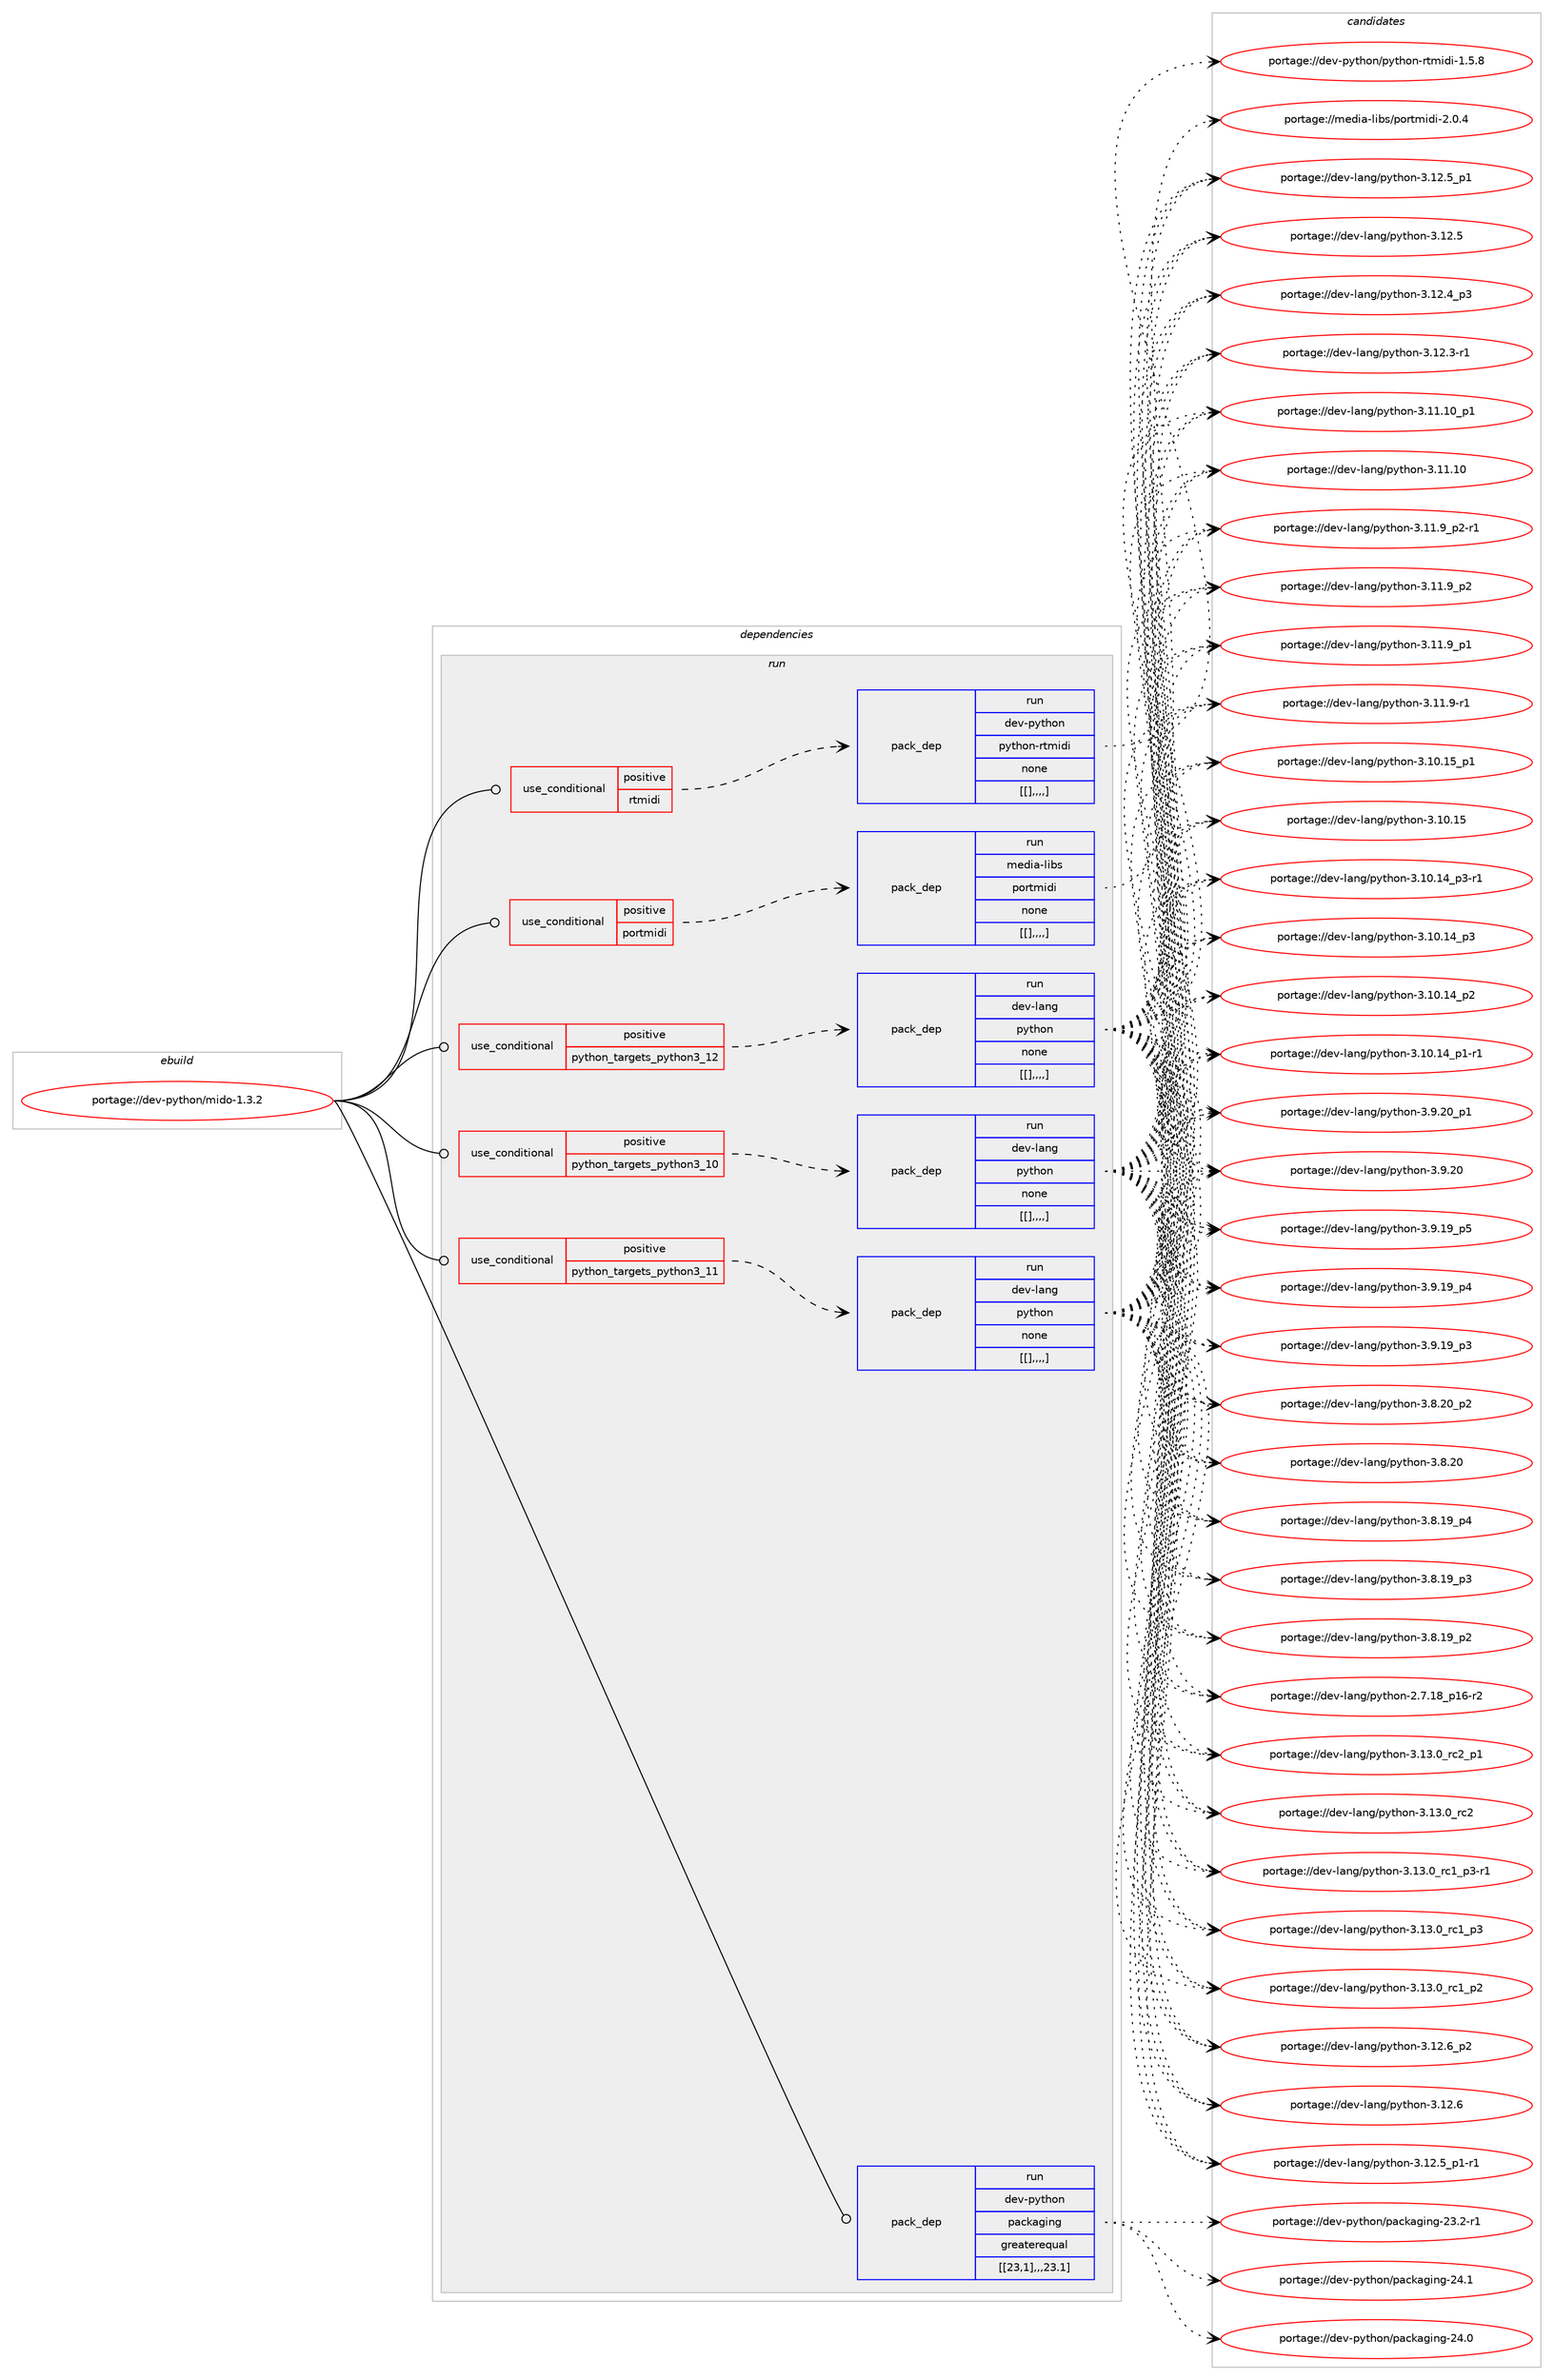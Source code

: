 digraph prolog {

# *************
# Graph options
# *************

newrank=true;
concentrate=true;
compound=true;
graph [rankdir=LR,fontname=Helvetica,fontsize=10,ranksep=1.5];#, ranksep=2.5, nodesep=0.2];
edge  [arrowhead=vee];
node  [fontname=Helvetica,fontsize=10];

# **********
# The ebuild
# **********

subgraph cluster_leftcol {
color=gray;
label=<<i>ebuild</i>>;
id [label="portage://dev-python/mido-1.3.2", color=red, width=4, href="../dev-python/mido-1.3.2.svg"];
}

# ****************
# The dependencies
# ****************

subgraph cluster_midcol {
color=gray;
label=<<i>dependencies</i>>;
subgraph cluster_compile {
fillcolor="#eeeeee";
style=filled;
label=<<i>compile</i>>;
}
subgraph cluster_compileandrun {
fillcolor="#eeeeee";
style=filled;
label=<<i>compile and run</i>>;
}
subgraph cluster_run {
fillcolor="#eeeeee";
style=filled;
label=<<i>run</i>>;
subgraph cond35991 {
dependency153074 [label=<<TABLE BORDER="0" CELLBORDER="1" CELLSPACING="0" CELLPADDING="4"><TR><TD ROWSPAN="3" CELLPADDING="10">use_conditional</TD></TR><TR><TD>positive</TD></TR><TR><TD>portmidi</TD></TR></TABLE>>, shape=none, color=red];
subgraph pack115869 {
dependency153075 [label=<<TABLE BORDER="0" CELLBORDER="1" CELLSPACING="0" CELLPADDING="4" WIDTH="220"><TR><TD ROWSPAN="6" CELLPADDING="30">pack_dep</TD></TR><TR><TD WIDTH="110">run</TD></TR><TR><TD>media-libs</TD></TR><TR><TD>portmidi</TD></TR><TR><TD>none</TD></TR><TR><TD>[[],,,,]</TD></TR></TABLE>>, shape=none, color=blue];
}
dependency153074:e -> dependency153075:w [weight=20,style="dashed",arrowhead="vee"];
}
id:e -> dependency153074:w [weight=20,style="solid",arrowhead="odot"];
subgraph cond35992 {
dependency153076 [label=<<TABLE BORDER="0" CELLBORDER="1" CELLSPACING="0" CELLPADDING="4"><TR><TD ROWSPAN="3" CELLPADDING="10">use_conditional</TD></TR><TR><TD>positive</TD></TR><TR><TD>python_targets_python3_10</TD></TR></TABLE>>, shape=none, color=red];
subgraph pack115870 {
dependency153077 [label=<<TABLE BORDER="0" CELLBORDER="1" CELLSPACING="0" CELLPADDING="4" WIDTH="220"><TR><TD ROWSPAN="6" CELLPADDING="30">pack_dep</TD></TR><TR><TD WIDTH="110">run</TD></TR><TR><TD>dev-lang</TD></TR><TR><TD>python</TD></TR><TR><TD>none</TD></TR><TR><TD>[[],,,,]</TD></TR></TABLE>>, shape=none, color=blue];
}
dependency153076:e -> dependency153077:w [weight=20,style="dashed",arrowhead="vee"];
}
id:e -> dependency153076:w [weight=20,style="solid",arrowhead="odot"];
subgraph cond35993 {
dependency153078 [label=<<TABLE BORDER="0" CELLBORDER="1" CELLSPACING="0" CELLPADDING="4"><TR><TD ROWSPAN="3" CELLPADDING="10">use_conditional</TD></TR><TR><TD>positive</TD></TR><TR><TD>python_targets_python3_11</TD></TR></TABLE>>, shape=none, color=red];
subgraph pack115871 {
dependency153079 [label=<<TABLE BORDER="0" CELLBORDER="1" CELLSPACING="0" CELLPADDING="4" WIDTH="220"><TR><TD ROWSPAN="6" CELLPADDING="30">pack_dep</TD></TR><TR><TD WIDTH="110">run</TD></TR><TR><TD>dev-lang</TD></TR><TR><TD>python</TD></TR><TR><TD>none</TD></TR><TR><TD>[[],,,,]</TD></TR></TABLE>>, shape=none, color=blue];
}
dependency153078:e -> dependency153079:w [weight=20,style="dashed",arrowhead="vee"];
}
id:e -> dependency153078:w [weight=20,style="solid",arrowhead="odot"];
subgraph cond35994 {
dependency153080 [label=<<TABLE BORDER="0" CELLBORDER="1" CELLSPACING="0" CELLPADDING="4"><TR><TD ROWSPAN="3" CELLPADDING="10">use_conditional</TD></TR><TR><TD>positive</TD></TR><TR><TD>python_targets_python3_12</TD></TR></TABLE>>, shape=none, color=red];
subgraph pack115872 {
dependency153081 [label=<<TABLE BORDER="0" CELLBORDER="1" CELLSPACING="0" CELLPADDING="4" WIDTH="220"><TR><TD ROWSPAN="6" CELLPADDING="30">pack_dep</TD></TR><TR><TD WIDTH="110">run</TD></TR><TR><TD>dev-lang</TD></TR><TR><TD>python</TD></TR><TR><TD>none</TD></TR><TR><TD>[[],,,,]</TD></TR></TABLE>>, shape=none, color=blue];
}
dependency153080:e -> dependency153081:w [weight=20,style="dashed",arrowhead="vee"];
}
id:e -> dependency153080:w [weight=20,style="solid",arrowhead="odot"];
subgraph cond35995 {
dependency153082 [label=<<TABLE BORDER="0" CELLBORDER="1" CELLSPACING="0" CELLPADDING="4"><TR><TD ROWSPAN="3" CELLPADDING="10">use_conditional</TD></TR><TR><TD>positive</TD></TR><TR><TD>rtmidi</TD></TR></TABLE>>, shape=none, color=red];
subgraph pack115873 {
dependency153083 [label=<<TABLE BORDER="0" CELLBORDER="1" CELLSPACING="0" CELLPADDING="4" WIDTH="220"><TR><TD ROWSPAN="6" CELLPADDING="30">pack_dep</TD></TR><TR><TD WIDTH="110">run</TD></TR><TR><TD>dev-python</TD></TR><TR><TD>python-rtmidi</TD></TR><TR><TD>none</TD></TR><TR><TD>[[],,,,]</TD></TR></TABLE>>, shape=none, color=blue];
}
dependency153082:e -> dependency153083:w [weight=20,style="dashed",arrowhead="vee"];
}
id:e -> dependency153082:w [weight=20,style="solid",arrowhead="odot"];
subgraph pack115874 {
dependency153084 [label=<<TABLE BORDER="0" CELLBORDER="1" CELLSPACING="0" CELLPADDING="4" WIDTH="220"><TR><TD ROWSPAN="6" CELLPADDING="30">pack_dep</TD></TR><TR><TD WIDTH="110">run</TD></TR><TR><TD>dev-python</TD></TR><TR><TD>packaging</TD></TR><TR><TD>greaterequal</TD></TR><TR><TD>[[23,1],,,23.1]</TD></TR></TABLE>>, shape=none, color=blue];
}
id:e -> dependency153084:w [weight=20,style="solid",arrowhead="odot"];
}
}

# **************
# The candidates
# **************

subgraph cluster_choices {
rank=same;
color=gray;
label=<<i>candidates</i>>;

subgraph choice115869 {
color=black;
nodesep=1;
choice10910110010597451081059811547112111114116109105100105455046484652 [label="portage://media-libs/portmidi-2.0.4", color=red, width=4,href="../media-libs/portmidi-2.0.4.svg"];
dependency153075:e -> choice10910110010597451081059811547112111114116109105100105455046484652:w [style=dotted,weight="100"];
}
subgraph choice115870 {
color=black;
nodesep=1;
choice100101118451089711010347112121116104111110455146495146489511499509511249 [label="portage://dev-lang/python-3.13.0_rc2_p1", color=red, width=4,href="../dev-lang/python-3.13.0_rc2_p1.svg"];
choice10010111845108971101034711212111610411111045514649514648951149950 [label="portage://dev-lang/python-3.13.0_rc2", color=red, width=4,href="../dev-lang/python-3.13.0_rc2.svg"];
choice1001011184510897110103471121211161041111104551464951464895114994995112514511449 [label="portage://dev-lang/python-3.13.0_rc1_p3-r1", color=red, width=4,href="../dev-lang/python-3.13.0_rc1_p3-r1.svg"];
choice100101118451089711010347112121116104111110455146495146489511499499511251 [label="portage://dev-lang/python-3.13.0_rc1_p3", color=red, width=4,href="../dev-lang/python-3.13.0_rc1_p3.svg"];
choice100101118451089711010347112121116104111110455146495146489511499499511250 [label="portage://dev-lang/python-3.13.0_rc1_p2", color=red, width=4,href="../dev-lang/python-3.13.0_rc1_p2.svg"];
choice100101118451089711010347112121116104111110455146495046549511250 [label="portage://dev-lang/python-3.12.6_p2", color=red, width=4,href="../dev-lang/python-3.12.6_p2.svg"];
choice10010111845108971101034711212111610411111045514649504654 [label="portage://dev-lang/python-3.12.6", color=red, width=4,href="../dev-lang/python-3.12.6.svg"];
choice1001011184510897110103471121211161041111104551464950465395112494511449 [label="portage://dev-lang/python-3.12.5_p1-r1", color=red, width=4,href="../dev-lang/python-3.12.5_p1-r1.svg"];
choice100101118451089711010347112121116104111110455146495046539511249 [label="portage://dev-lang/python-3.12.5_p1", color=red, width=4,href="../dev-lang/python-3.12.5_p1.svg"];
choice10010111845108971101034711212111610411111045514649504653 [label="portage://dev-lang/python-3.12.5", color=red, width=4,href="../dev-lang/python-3.12.5.svg"];
choice100101118451089711010347112121116104111110455146495046529511251 [label="portage://dev-lang/python-3.12.4_p3", color=red, width=4,href="../dev-lang/python-3.12.4_p3.svg"];
choice100101118451089711010347112121116104111110455146495046514511449 [label="portage://dev-lang/python-3.12.3-r1", color=red, width=4,href="../dev-lang/python-3.12.3-r1.svg"];
choice10010111845108971101034711212111610411111045514649494649489511249 [label="portage://dev-lang/python-3.11.10_p1", color=red, width=4,href="../dev-lang/python-3.11.10_p1.svg"];
choice1001011184510897110103471121211161041111104551464949464948 [label="portage://dev-lang/python-3.11.10", color=red, width=4,href="../dev-lang/python-3.11.10.svg"];
choice1001011184510897110103471121211161041111104551464949465795112504511449 [label="portage://dev-lang/python-3.11.9_p2-r1", color=red, width=4,href="../dev-lang/python-3.11.9_p2-r1.svg"];
choice100101118451089711010347112121116104111110455146494946579511250 [label="portage://dev-lang/python-3.11.9_p2", color=red, width=4,href="../dev-lang/python-3.11.9_p2.svg"];
choice100101118451089711010347112121116104111110455146494946579511249 [label="portage://dev-lang/python-3.11.9_p1", color=red, width=4,href="../dev-lang/python-3.11.9_p1.svg"];
choice100101118451089711010347112121116104111110455146494946574511449 [label="portage://dev-lang/python-3.11.9-r1", color=red, width=4,href="../dev-lang/python-3.11.9-r1.svg"];
choice10010111845108971101034711212111610411111045514649484649539511249 [label="portage://dev-lang/python-3.10.15_p1", color=red, width=4,href="../dev-lang/python-3.10.15_p1.svg"];
choice1001011184510897110103471121211161041111104551464948464953 [label="portage://dev-lang/python-3.10.15", color=red, width=4,href="../dev-lang/python-3.10.15.svg"];
choice100101118451089711010347112121116104111110455146494846495295112514511449 [label="portage://dev-lang/python-3.10.14_p3-r1", color=red, width=4,href="../dev-lang/python-3.10.14_p3-r1.svg"];
choice10010111845108971101034711212111610411111045514649484649529511251 [label="portage://dev-lang/python-3.10.14_p3", color=red, width=4,href="../dev-lang/python-3.10.14_p3.svg"];
choice10010111845108971101034711212111610411111045514649484649529511250 [label="portage://dev-lang/python-3.10.14_p2", color=red, width=4,href="../dev-lang/python-3.10.14_p2.svg"];
choice100101118451089711010347112121116104111110455146494846495295112494511449 [label="portage://dev-lang/python-3.10.14_p1-r1", color=red, width=4,href="../dev-lang/python-3.10.14_p1-r1.svg"];
choice100101118451089711010347112121116104111110455146574650489511249 [label="portage://dev-lang/python-3.9.20_p1", color=red, width=4,href="../dev-lang/python-3.9.20_p1.svg"];
choice10010111845108971101034711212111610411111045514657465048 [label="portage://dev-lang/python-3.9.20", color=red, width=4,href="../dev-lang/python-3.9.20.svg"];
choice100101118451089711010347112121116104111110455146574649579511253 [label="portage://dev-lang/python-3.9.19_p5", color=red, width=4,href="../dev-lang/python-3.9.19_p5.svg"];
choice100101118451089711010347112121116104111110455146574649579511252 [label="portage://dev-lang/python-3.9.19_p4", color=red, width=4,href="../dev-lang/python-3.9.19_p4.svg"];
choice100101118451089711010347112121116104111110455146574649579511251 [label="portage://dev-lang/python-3.9.19_p3", color=red, width=4,href="../dev-lang/python-3.9.19_p3.svg"];
choice100101118451089711010347112121116104111110455146564650489511250 [label="portage://dev-lang/python-3.8.20_p2", color=red, width=4,href="../dev-lang/python-3.8.20_p2.svg"];
choice10010111845108971101034711212111610411111045514656465048 [label="portage://dev-lang/python-3.8.20", color=red, width=4,href="../dev-lang/python-3.8.20.svg"];
choice100101118451089711010347112121116104111110455146564649579511252 [label="portage://dev-lang/python-3.8.19_p4", color=red, width=4,href="../dev-lang/python-3.8.19_p4.svg"];
choice100101118451089711010347112121116104111110455146564649579511251 [label="portage://dev-lang/python-3.8.19_p3", color=red, width=4,href="../dev-lang/python-3.8.19_p3.svg"];
choice100101118451089711010347112121116104111110455146564649579511250 [label="portage://dev-lang/python-3.8.19_p2", color=red, width=4,href="../dev-lang/python-3.8.19_p2.svg"];
choice100101118451089711010347112121116104111110455046554649569511249544511450 [label="portage://dev-lang/python-2.7.18_p16-r2", color=red, width=4,href="../dev-lang/python-2.7.18_p16-r2.svg"];
dependency153077:e -> choice100101118451089711010347112121116104111110455146495146489511499509511249:w [style=dotted,weight="100"];
dependency153077:e -> choice10010111845108971101034711212111610411111045514649514648951149950:w [style=dotted,weight="100"];
dependency153077:e -> choice1001011184510897110103471121211161041111104551464951464895114994995112514511449:w [style=dotted,weight="100"];
dependency153077:e -> choice100101118451089711010347112121116104111110455146495146489511499499511251:w [style=dotted,weight="100"];
dependency153077:e -> choice100101118451089711010347112121116104111110455146495146489511499499511250:w [style=dotted,weight="100"];
dependency153077:e -> choice100101118451089711010347112121116104111110455146495046549511250:w [style=dotted,weight="100"];
dependency153077:e -> choice10010111845108971101034711212111610411111045514649504654:w [style=dotted,weight="100"];
dependency153077:e -> choice1001011184510897110103471121211161041111104551464950465395112494511449:w [style=dotted,weight="100"];
dependency153077:e -> choice100101118451089711010347112121116104111110455146495046539511249:w [style=dotted,weight="100"];
dependency153077:e -> choice10010111845108971101034711212111610411111045514649504653:w [style=dotted,weight="100"];
dependency153077:e -> choice100101118451089711010347112121116104111110455146495046529511251:w [style=dotted,weight="100"];
dependency153077:e -> choice100101118451089711010347112121116104111110455146495046514511449:w [style=dotted,weight="100"];
dependency153077:e -> choice10010111845108971101034711212111610411111045514649494649489511249:w [style=dotted,weight="100"];
dependency153077:e -> choice1001011184510897110103471121211161041111104551464949464948:w [style=dotted,weight="100"];
dependency153077:e -> choice1001011184510897110103471121211161041111104551464949465795112504511449:w [style=dotted,weight="100"];
dependency153077:e -> choice100101118451089711010347112121116104111110455146494946579511250:w [style=dotted,weight="100"];
dependency153077:e -> choice100101118451089711010347112121116104111110455146494946579511249:w [style=dotted,weight="100"];
dependency153077:e -> choice100101118451089711010347112121116104111110455146494946574511449:w [style=dotted,weight="100"];
dependency153077:e -> choice10010111845108971101034711212111610411111045514649484649539511249:w [style=dotted,weight="100"];
dependency153077:e -> choice1001011184510897110103471121211161041111104551464948464953:w [style=dotted,weight="100"];
dependency153077:e -> choice100101118451089711010347112121116104111110455146494846495295112514511449:w [style=dotted,weight="100"];
dependency153077:e -> choice10010111845108971101034711212111610411111045514649484649529511251:w [style=dotted,weight="100"];
dependency153077:e -> choice10010111845108971101034711212111610411111045514649484649529511250:w [style=dotted,weight="100"];
dependency153077:e -> choice100101118451089711010347112121116104111110455146494846495295112494511449:w [style=dotted,weight="100"];
dependency153077:e -> choice100101118451089711010347112121116104111110455146574650489511249:w [style=dotted,weight="100"];
dependency153077:e -> choice10010111845108971101034711212111610411111045514657465048:w [style=dotted,weight="100"];
dependency153077:e -> choice100101118451089711010347112121116104111110455146574649579511253:w [style=dotted,weight="100"];
dependency153077:e -> choice100101118451089711010347112121116104111110455146574649579511252:w [style=dotted,weight="100"];
dependency153077:e -> choice100101118451089711010347112121116104111110455146574649579511251:w [style=dotted,weight="100"];
dependency153077:e -> choice100101118451089711010347112121116104111110455146564650489511250:w [style=dotted,weight="100"];
dependency153077:e -> choice10010111845108971101034711212111610411111045514656465048:w [style=dotted,weight="100"];
dependency153077:e -> choice100101118451089711010347112121116104111110455146564649579511252:w [style=dotted,weight="100"];
dependency153077:e -> choice100101118451089711010347112121116104111110455146564649579511251:w [style=dotted,weight="100"];
dependency153077:e -> choice100101118451089711010347112121116104111110455146564649579511250:w [style=dotted,weight="100"];
dependency153077:e -> choice100101118451089711010347112121116104111110455046554649569511249544511450:w [style=dotted,weight="100"];
}
subgraph choice115871 {
color=black;
nodesep=1;
choice100101118451089711010347112121116104111110455146495146489511499509511249 [label="portage://dev-lang/python-3.13.0_rc2_p1", color=red, width=4,href="../dev-lang/python-3.13.0_rc2_p1.svg"];
choice10010111845108971101034711212111610411111045514649514648951149950 [label="portage://dev-lang/python-3.13.0_rc2", color=red, width=4,href="../dev-lang/python-3.13.0_rc2.svg"];
choice1001011184510897110103471121211161041111104551464951464895114994995112514511449 [label="portage://dev-lang/python-3.13.0_rc1_p3-r1", color=red, width=4,href="../dev-lang/python-3.13.0_rc1_p3-r1.svg"];
choice100101118451089711010347112121116104111110455146495146489511499499511251 [label="portage://dev-lang/python-3.13.0_rc1_p3", color=red, width=4,href="../dev-lang/python-3.13.0_rc1_p3.svg"];
choice100101118451089711010347112121116104111110455146495146489511499499511250 [label="portage://dev-lang/python-3.13.0_rc1_p2", color=red, width=4,href="../dev-lang/python-3.13.0_rc1_p2.svg"];
choice100101118451089711010347112121116104111110455146495046549511250 [label="portage://dev-lang/python-3.12.6_p2", color=red, width=4,href="../dev-lang/python-3.12.6_p2.svg"];
choice10010111845108971101034711212111610411111045514649504654 [label="portage://dev-lang/python-3.12.6", color=red, width=4,href="../dev-lang/python-3.12.6.svg"];
choice1001011184510897110103471121211161041111104551464950465395112494511449 [label="portage://dev-lang/python-3.12.5_p1-r1", color=red, width=4,href="../dev-lang/python-3.12.5_p1-r1.svg"];
choice100101118451089711010347112121116104111110455146495046539511249 [label="portage://dev-lang/python-3.12.5_p1", color=red, width=4,href="../dev-lang/python-3.12.5_p1.svg"];
choice10010111845108971101034711212111610411111045514649504653 [label="portage://dev-lang/python-3.12.5", color=red, width=4,href="../dev-lang/python-3.12.5.svg"];
choice100101118451089711010347112121116104111110455146495046529511251 [label="portage://dev-lang/python-3.12.4_p3", color=red, width=4,href="../dev-lang/python-3.12.4_p3.svg"];
choice100101118451089711010347112121116104111110455146495046514511449 [label="portage://dev-lang/python-3.12.3-r1", color=red, width=4,href="../dev-lang/python-3.12.3-r1.svg"];
choice10010111845108971101034711212111610411111045514649494649489511249 [label="portage://dev-lang/python-3.11.10_p1", color=red, width=4,href="../dev-lang/python-3.11.10_p1.svg"];
choice1001011184510897110103471121211161041111104551464949464948 [label="portage://dev-lang/python-3.11.10", color=red, width=4,href="../dev-lang/python-3.11.10.svg"];
choice1001011184510897110103471121211161041111104551464949465795112504511449 [label="portage://dev-lang/python-3.11.9_p2-r1", color=red, width=4,href="../dev-lang/python-3.11.9_p2-r1.svg"];
choice100101118451089711010347112121116104111110455146494946579511250 [label="portage://dev-lang/python-3.11.9_p2", color=red, width=4,href="../dev-lang/python-3.11.9_p2.svg"];
choice100101118451089711010347112121116104111110455146494946579511249 [label="portage://dev-lang/python-3.11.9_p1", color=red, width=4,href="../dev-lang/python-3.11.9_p1.svg"];
choice100101118451089711010347112121116104111110455146494946574511449 [label="portage://dev-lang/python-3.11.9-r1", color=red, width=4,href="../dev-lang/python-3.11.9-r1.svg"];
choice10010111845108971101034711212111610411111045514649484649539511249 [label="portage://dev-lang/python-3.10.15_p1", color=red, width=4,href="../dev-lang/python-3.10.15_p1.svg"];
choice1001011184510897110103471121211161041111104551464948464953 [label="portage://dev-lang/python-3.10.15", color=red, width=4,href="../dev-lang/python-3.10.15.svg"];
choice100101118451089711010347112121116104111110455146494846495295112514511449 [label="portage://dev-lang/python-3.10.14_p3-r1", color=red, width=4,href="../dev-lang/python-3.10.14_p3-r1.svg"];
choice10010111845108971101034711212111610411111045514649484649529511251 [label="portage://dev-lang/python-3.10.14_p3", color=red, width=4,href="../dev-lang/python-3.10.14_p3.svg"];
choice10010111845108971101034711212111610411111045514649484649529511250 [label="portage://dev-lang/python-3.10.14_p2", color=red, width=4,href="../dev-lang/python-3.10.14_p2.svg"];
choice100101118451089711010347112121116104111110455146494846495295112494511449 [label="portage://dev-lang/python-3.10.14_p1-r1", color=red, width=4,href="../dev-lang/python-3.10.14_p1-r1.svg"];
choice100101118451089711010347112121116104111110455146574650489511249 [label="portage://dev-lang/python-3.9.20_p1", color=red, width=4,href="../dev-lang/python-3.9.20_p1.svg"];
choice10010111845108971101034711212111610411111045514657465048 [label="portage://dev-lang/python-3.9.20", color=red, width=4,href="../dev-lang/python-3.9.20.svg"];
choice100101118451089711010347112121116104111110455146574649579511253 [label="portage://dev-lang/python-3.9.19_p5", color=red, width=4,href="../dev-lang/python-3.9.19_p5.svg"];
choice100101118451089711010347112121116104111110455146574649579511252 [label="portage://dev-lang/python-3.9.19_p4", color=red, width=4,href="../dev-lang/python-3.9.19_p4.svg"];
choice100101118451089711010347112121116104111110455146574649579511251 [label="portage://dev-lang/python-3.9.19_p3", color=red, width=4,href="../dev-lang/python-3.9.19_p3.svg"];
choice100101118451089711010347112121116104111110455146564650489511250 [label="portage://dev-lang/python-3.8.20_p2", color=red, width=4,href="../dev-lang/python-3.8.20_p2.svg"];
choice10010111845108971101034711212111610411111045514656465048 [label="portage://dev-lang/python-3.8.20", color=red, width=4,href="../dev-lang/python-3.8.20.svg"];
choice100101118451089711010347112121116104111110455146564649579511252 [label="portage://dev-lang/python-3.8.19_p4", color=red, width=4,href="../dev-lang/python-3.8.19_p4.svg"];
choice100101118451089711010347112121116104111110455146564649579511251 [label="portage://dev-lang/python-3.8.19_p3", color=red, width=4,href="../dev-lang/python-3.8.19_p3.svg"];
choice100101118451089711010347112121116104111110455146564649579511250 [label="portage://dev-lang/python-3.8.19_p2", color=red, width=4,href="../dev-lang/python-3.8.19_p2.svg"];
choice100101118451089711010347112121116104111110455046554649569511249544511450 [label="portage://dev-lang/python-2.7.18_p16-r2", color=red, width=4,href="../dev-lang/python-2.7.18_p16-r2.svg"];
dependency153079:e -> choice100101118451089711010347112121116104111110455146495146489511499509511249:w [style=dotted,weight="100"];
dependency153079:e -> choice10010111845108971101034711212111610411111045514649514648951149950:w [style=dotted,weight="100"];
dependency153079:e -> choice1001011184510897110103471121211161041111104551464951464895114994995112514511449:w [style=dotted,weight="100"];
dependency153079:e -> choice100101118451089711010347112121116104111110455146495146489511499499511251:w [style=dotted,weight="100"];
dependency153079:e -> choice100101118451089711010347112121116104111110455146495146489511499499511250:w [style=dotted,weight="100"];
dependency153079:e -> choice100101118451089711010347112121116104111110455146495046549511250:w [style=dotted,weight="100"];
dependency153079:e -> choice10010111845108971101034711212111610411111045514649504654:w [style=dotted,weight="100"];
dependency153079:e -> choice1001011184510897110103471121211161041111104551464950465395112494511449:w [style=dotted,weight="100"];
dependency153079:e -> choice100101118451089711010347112121116104111110455146495046539511249:w [style=dotted,weight="100"];
dependency153079:e -> choice10010111845108971101034711212111610411111045514649504653:w [style=dotted,weight="100"];
dependency153079:e -> choice100101118451089711010347112121116104111110455146495046529511251:w [style=dotted,weight="100"];
dependency153079:e -> choice100101118451089711010347112121116104111110455146495046514511449:w [style=dotted,weight="100"];
dependency153079:e -> choice10010111845108971101034711212111610411111045514649494649489511249:w [style=dotted,weight="100"];
dependency153079:e -> choice1001011184510897110103471121211161041111104551464949464948:w [style=dotted,weight="100"];
dependency153079:e -> choice1001011184510897110103471121211161041111104551464949465795112504511449:w [style=dotted,weight="100"];
dependency153079:e -> choice100101118451089711010347112121116104111110455146494946579511250:w [style=dotted,weight="100"];
dependency153079:e -> choice100101118451089711010347112121116104111110455146494946579511249:w [style=dotted,weight="100"];
dependency153079:e -> choice100101118451089711010347112121116104111110455146494946574511449:w [style=dotted,weight="100"];
dependency153079:e -> choice10010111845108971101034711212111610411111045514649484649539511249:w [style=dotted,weight="100"];
dependency153079:e -> choice1001011184510897110103471121211161041111104551464948464953:w [style=dotted,weight="100"];
dependency153079:e -> choice100101118451089711010347112121116104111110455146494846495295112514511449:w [style=dotted,weight="100"];
dependency153079:e -> choice10010111845108971101034711212111610411111045514649484649529511251:w [style=dotted,weight="100"];
dependency153079:e -> choice10010111845108971101034711212111610411111045514649484649529511250:w [style=dotted,weight="100"];
dependency153079:e -> choice100101118451089711010347112121116104111110455146494846495295112494511449:w [style=dotted,weight="100"];
dependency153079:e -> choice100101118451089711010347112121116104111110455146574650489511249:w [style=dotted,weight="100"];
dependency153079:e -> choice10010111845108971101034711212111610411111045514657465048:w [style=dotted,weight="100"];
dependency153079:e -> choice100101118451089711010347112121116104111110455146574649579511253:w [style=dotted,weight="100"];
dependency153079:e -> choice100101118451089711010347112121116104111110455146574649579511252:w [style=dotted,weight="100"];
dependency153079:e -> choice100101118451089711010347112121116104111110455146574649579511251:w [style=dotted,weight="100"];
dependency153079:e -> choice100101118451089711010347112121116104111110455146564650489511250:w [style=dotted,weight="100"];
dependency153079:e -> choice10010111845108971101034711212111610411111045514656465048:w [style=dotted,weight="100"];
dependency153079:e -> choice100101118451089711010347112121116104111110455146564649579511252:w [style=dotted,weight="100"];
dependency153079:e -> choice100101118451089711010347112121116104111110455146564649579511251:w [style=dotted,weight="100"];
dependency153079:e -> choice100101118451089711010347112121116104111110455146564649579511250:w [style=dotted,weight="100"];
dependency153079:e -> choice100101118451089711010347112121116104111110455046554649569511249544511450:w [style=dotted,weight="100"];
}
subgraph choice115872 {
color=black;
nodesep=1;
choice100101118451089711010347112121116104111110455146495146489511499509511249 [label="portage://dev-lang/python-3.13.0_rc2_p1", color=red, width=4,href="../dev-lang/python-3.13.0_rc2_p1.svg"];
choice10010111845108971101034711212111610411111045514649514648951149950 [label="portage://dev-lang/python-3.13.0_rc2", color=red, width=4,href="../dev-lang/python-3.13.0_rc2.svg"];
choice1001011184510897110103471121211161041111104551464951464895114994995112514511449 [label="portage://dev-lang/python-3.13.0_rc1_p3-r1", color=red, width=4,href="../dev-lang/python-3.13.0_rc1_p3-r1.svg"];
choice100101118451089711010347112121116104111110455146495146489511499499511251 [label="portage://dev-lang/python-3.13.0_rc1_p3", color=red, width=4,href="../dev-lang/python-3.13.0_rc1_p3.svg"];
choice100101118451089711010347112121116104111110455146495146489511499499511250 [label="portage://dev-lang/python-3.13.0_rc1_p2", color=red, width=4,href="../dev-lang/python-3.13.0_rc1_p2.svg"];
choice100101118451089711010347112121116104111110455146495046549511250 [label="portage://dev-lang/python-3.12.6_p2", color=red, width=4,href="../dev-lang/python-3.12.6_p2.svg"];
choice10010111845108971101034711212111610411111045514649504654 [label="portage://dev-lang/python-3.12.6", color=red, width=4,href="../dev-lang/python-3.12.6.svg"];
choice1001011184510897110103471121211161041111104551464950465395112494511449 [label="portage://dev-lang/python-3.12.5_p1-r1", color=red, width=4,href="../dev-lang/python-3.12.5_p1-r1.svg"];
choice100101118451089711010347112121116104111110455146495046539511249 [label="portage://dev-lang/python-3.12.5_p1", color=red, width=4,href="../dev-lang/python-3.12.5_p1.svg"];
choice10010111845108971101034711212111610411111045514649504653 [label="portage://dev-lang/python-3.12.5", color=red, width=4,href="../dev-lang/python-3.12.5.svg"];
choice100101118451089711010347112121116104111110455146495046529511251 [label="portage://dev-lang/python-3.12.4_p3", color=red, width=4,href="../dev-lang/python-3.12.4_p3.svg"];
choice100101118451089711010347112121116104111110455146495046514511449 [label="portage://dev-lang/python-3.12.3-r1", color=red, width=4,href="../dev-lang/python-3.12.3-r1.svg"];
choice10010111845108971101034711212111610411111045514649494649489511249 [label="portage://dev-lang/python-3.11.10_p1", color=red, width=4,href="../dev-lang/python-3.11.10_p1.svg"];
choice1001011184510897110103471121211161041111104551464949464948 [label="portage://dev-lang/python-3.11.10", color=red, width=4,href="../dev-lang/python-3.11.10.svg"];
choice1001011184510897110103471121211161041111104551464949465795112504511449 [label="portage://dev-lang/python-3.11.9_p2-r1", color=red, width=4,href="../dev-lang/python-3.11.9_p2-r1.svg"];
choice100101118451089711010347112121116104111110455146494946579511250 [label="portage://dev-lang/python-3.11.9_p2", color=red, width=4,href="../dev-lang/python-3.11.9_p2.svg"];
choice100101118451089711010347112121116104111110455146494946579511249 [label="portage://dev-lang/python-3.11.9_p1", color=red, width=4,href="../dev-lang/python-3.11.9_p1.svg"];
choice100101118451089711010347112121116104111110455146494946574511449 [label="portage://dev-lang/python-3.11.9-r1", color=red, width=4,href="../dev-lang/python-3.11.9-r1.svg"];
choice10010111845108971101034711212111610411111045514649484649539511249 [label="portage://dev-lang/python-3.10.15_p1", color=red, width=4,href="../dev-lang/python-3.10.15_p1.svg"];
choice1001011184510897110103471121211161041111104551464948464953 [label="portage://dev-lang/python-3.10.15", color=red, width=4,href="../dev-lang/python-3.10.15.svg"];
choice100101118451089711010347112121116104111110455146494846495295112514511449 [label="portage://dev-lang/python-3.10.14_p3-r1", color=red, width=4,href="../dev-lang/python-3.10.14_p3-r1.svg"];
choice10010111845108971101034711212111610411111045514649484649529511251 [label="portage://dev-lang/python-3.10.14_p3", color=red, width=4,href="../dev-lang/python-3.10.14_p3.svg"];
choice10010111845108971101034711212111610411111045514649484649529511250 [label="portage://dev-lang/python-3.10.14_p2", color=red, width=4,href="../dev-lang/python-3.10.14_p2.svg"];
choice100101118451089711010347112121116104111110455146494846495295112494511449 [label="portage://dev-lang/python-3.10.14_p1-r1", color=red, width=4,href="../dev-lang/python-3.10.14_p1-r1.svg"];
choice100101118451089711010347112121116104111110455146574650489511249 [label="portage://dev-lang/python-3.9.20_p1", color=red, width=4,href="../dev-lang/python-3.9.20_p1.svg"];
choice10010111845108971101034711212111610411111045514657465048 [label="portage://dev-lang/python-3.9.20", color=red, width=4,href="../dev-lang/python-3.9.20.svg"];
choice100101118451089711010347112121116104111110455146574649579511253 [label="portage://dev-lang/python-3.9.19_p5", color=red, width=4,href="../dev-lang/python-3.9.19_p5.svg"];
choice100101118451089711010347112121116104111110455146574649579511252 [label="portage://dev-lang/python-3.9.19_p4", color=red, width=4,href="../dev-lang/python-3.9.19_p4.svg"];
choice100101118451089711010347112121116104111110455146574649579511251 [label="portage://dev-lang/python-3.9.19_p3", color=red, width=4,href="../dev-lang/python-3.9.19_p3.svg"];
choice100101118451089711010347112121116104111110455146564650489511250 [label="portage://dev-lang/python-3.8.20_p2", color=red, width=4,href="../dev-lang/python-3.8.20_p2.svg"];
choice10010111845108971101034711212111610411111045514656465048 [label="portage://dev-lang/python-3.8.20", color=red, width=4,href="../dev-lang/python-3.8.20.svg"];
choice100101118451089711010347112121116104111110455146564649579511252 [label="portage://dev-lang/python-3.8.19_p4", color=red, width=4,href="../dev-lang/python-3.8.19_p4.svg"];
choice100101118451089711010347112121116104111110455146564649579511251 [label="portage://dev-lang/python-3.8.19_p3", color=red, width=4,href="../dev-lang/python-3.8.19_p3.svg"];
choice100101118451089711010347112121116104111110455146564649579511250 [label="portage://dev-lang/python-3.8.19_p2", color=red, width=4,href="../dev-lang/python-3.8.19_p2.svg"];
choice100101118451089711010347112121116104111110455046554649569511249544511450 [label="portage://dev-lang/python-2.7.18_p16-r2", color=red, width=4,href="../dev-lang/python-2.7.18_p16-r2.svg"];
dependency153081:e -> choice100101118451089711010347112121116104111110455146495146489511499509511249:w [style=dotted,weight="100"];
dependency153081:e -> choice10010111845108971101034711212111610411111045514649514648951149950:w [style=dotted,weight="100"];
dependency153081:e -> choice1001011184510897110103471121211161041111104551464951464895114994995112514511449:w [style=dotted,weight="100"];
dependency153081:e -> choice100101118451089711010347112121116104111110455146495146489511499499511251:w [style=dotted,weight="100"];
dependency153081:e -> choice100101118451089711010347112121116104111110455146495146489511499499511250:w [style=dotted,weight="100"];
dependency153081:e -> choice100101118451089711010347112121116104111110455146495046549511250:w [style=dotted,weight="100"];
dependency153081:e -> choice10010111845108971101034711212111610411111045514649504654:w [style=dotted,weight="100"];
dependency153081:e -> choice1001011184510897110103471121211161041111104551464950465395112494511449:w [style=dotted,weight="100"];
dependency153081:e -> choice100101118451089711010347112121116104111110455146495046539511249:w [style=dotted,weight="100"];
dependency153081:e -> choice10010111845108971101034711212111610411111045514649504653:w [style=dotted,weight="100"];
dependency153081:e -> choice100101118451089711010347112121116104111110455146495046529511251:w [style=dotted,weight="100"];
dependency153081:e -> choice100101118451089711010347112121116104111110455146495046514511449:w [style=dotted,weight="100"];
dependency153081:e -> choice10010111845108971101034711212111610411111045514649494649489511249:w [style=dotted,weight="100"];
dependency153081:e -> choice1001011184510897110103471121211161041111104551464949464948:w [style=dotted,weight="100"];
dependency153081:e -> choice1001011184510897110103471121211161041111104551464949465795112504511449:w [style=dotted,weight="100"];
dependency153081:e -> choice100101118451089711010347112121116104111110455146494946579511250:w [style=dotted,weight="100"];
dependency153081:e -> choice100101118451089711010347112121116104111110455146494946579511249:w [style=dotted,weight="100"];
dependency153081:e -> choice100101118451089711010347112121116104111110455146494946574511449:w [style=dotted,weight="100"];
dependency153081:e -> choice10010111845108971101034711212111610411111045514649484649539511249:w [style=dotted,weight="100"];
dependency153081:e -> choice1001011184510897110103471121211161041111104551464948464953:w [style=dotted,weight="100"];
dependency153081:e -> choice100101118451089711010347112121116104111110455146494846495295112514511449:w [style=dotted,weight="100"];
dependency153081:e -> choice10010111845108971101034711212111610411111045514649484649529511251:w [style=dotted,weight="100"];
dependency153081:e -> choice10010111845108971101034711212111610411111045514649484649529511250:w [style=dotted,weight="100"];
dependency153081:e -> choice100101118451089711010347112121116104111110455146494846495295112494511449:w [style=dotted,weight="100"];
dependency153081:e -> choice100101118451089711010347112121116104111110455146574650489511249:w [style=dotted,weight="100"];
dependency153081:e -> choice10010111845108971101034711212111610411111045514657465048:w [style=dotted,weight="100"];
dependency153081:e -> choice100101118451089711010347112121116104111110455146574649579511253:w [style=dotted,weight="100"];
dependency153081:e -> choice100101118451089711010347112121116104111110455146574649579511252:w [style=dotted,weight="100"];
dependency153081:e -> choice100101118451089711010347112121116104111110455146574649579511251:w [style=dotted,weight="100"];
dependency153081:e -> choice100101118451089711010347112121116104111110455146564650489511250:w [style=dotted,weight="100"];
dependency153081:e -> choice10010111845108971101034711212111610411111045514656465048:w [style=dotted,weight="100"];
dependency153081:e -> choice100101118451089711010347112121116104111110455146564649579511252:w [style=dotted,weight="100"];
dependency153081:e -> choice100101118451089711010347112121116104111110455146564649579511251:w [style=dotted,weight="100"];
dependency153081:e -> choice100101118451089711010347112121116104111110455146564649579511250:w [style=dotted,weight="100"];
dependency153081:e -> choice100101118451089711010347112121116104111110455046554649569511249544511450:w [style=dotted,weight="100"];
}
subgraph choice115873 {
color=black;
nodesep=1;
choice100101118451121211161041111104711212111610411111045114116109105100105454946534656 [label="portage://dev-python/python-rtmidi-1.5.8", color=red, width=4,href="../dev-python/python-rtmidi-1.5.8.svg"];
dependency153083:e -> choice100101118451121211161041111104711212111610411111045114116109105100105454946534656:w [style=dotted,weight="100"];
}
subgraph choice115874 {
color=black;
nodesep=1;
choice10010111845112121116104111110471129799107971031051101034550524649 [label="portage://dev-python/packaging-24.1", color=red, width=4,href="../dev-python/packaging-24.1.svg"];
choice10010111845112121116104111110471129799107971031051101034550524648 [label="portage://dev-python/packaging-24.0", color=red, width=4,href="../dev-python/packaging-24.0.svg"];
choice100101118451121211161041111104711297991079710310511010345505146504511449 [label="portage://dev-python/packaging-23.2-r1", color=red, width=4,href="../dev-python/packaging-23.2-r1.svg"];
dependency153084:e -> choice10010111845112121116104111110471129799107971031051101034550524649:w [style=dotted,weight="100"];
dependency153084:e -> choice10010111845112121116104111110471129799107971031051101034550524648:w [style=dotted,weight="100"];
dependency153084:e -> choice100101118451121211161041111104711297991079710310511010345505146504511449:w [style=dotted,weight="100"];
}
}

}

